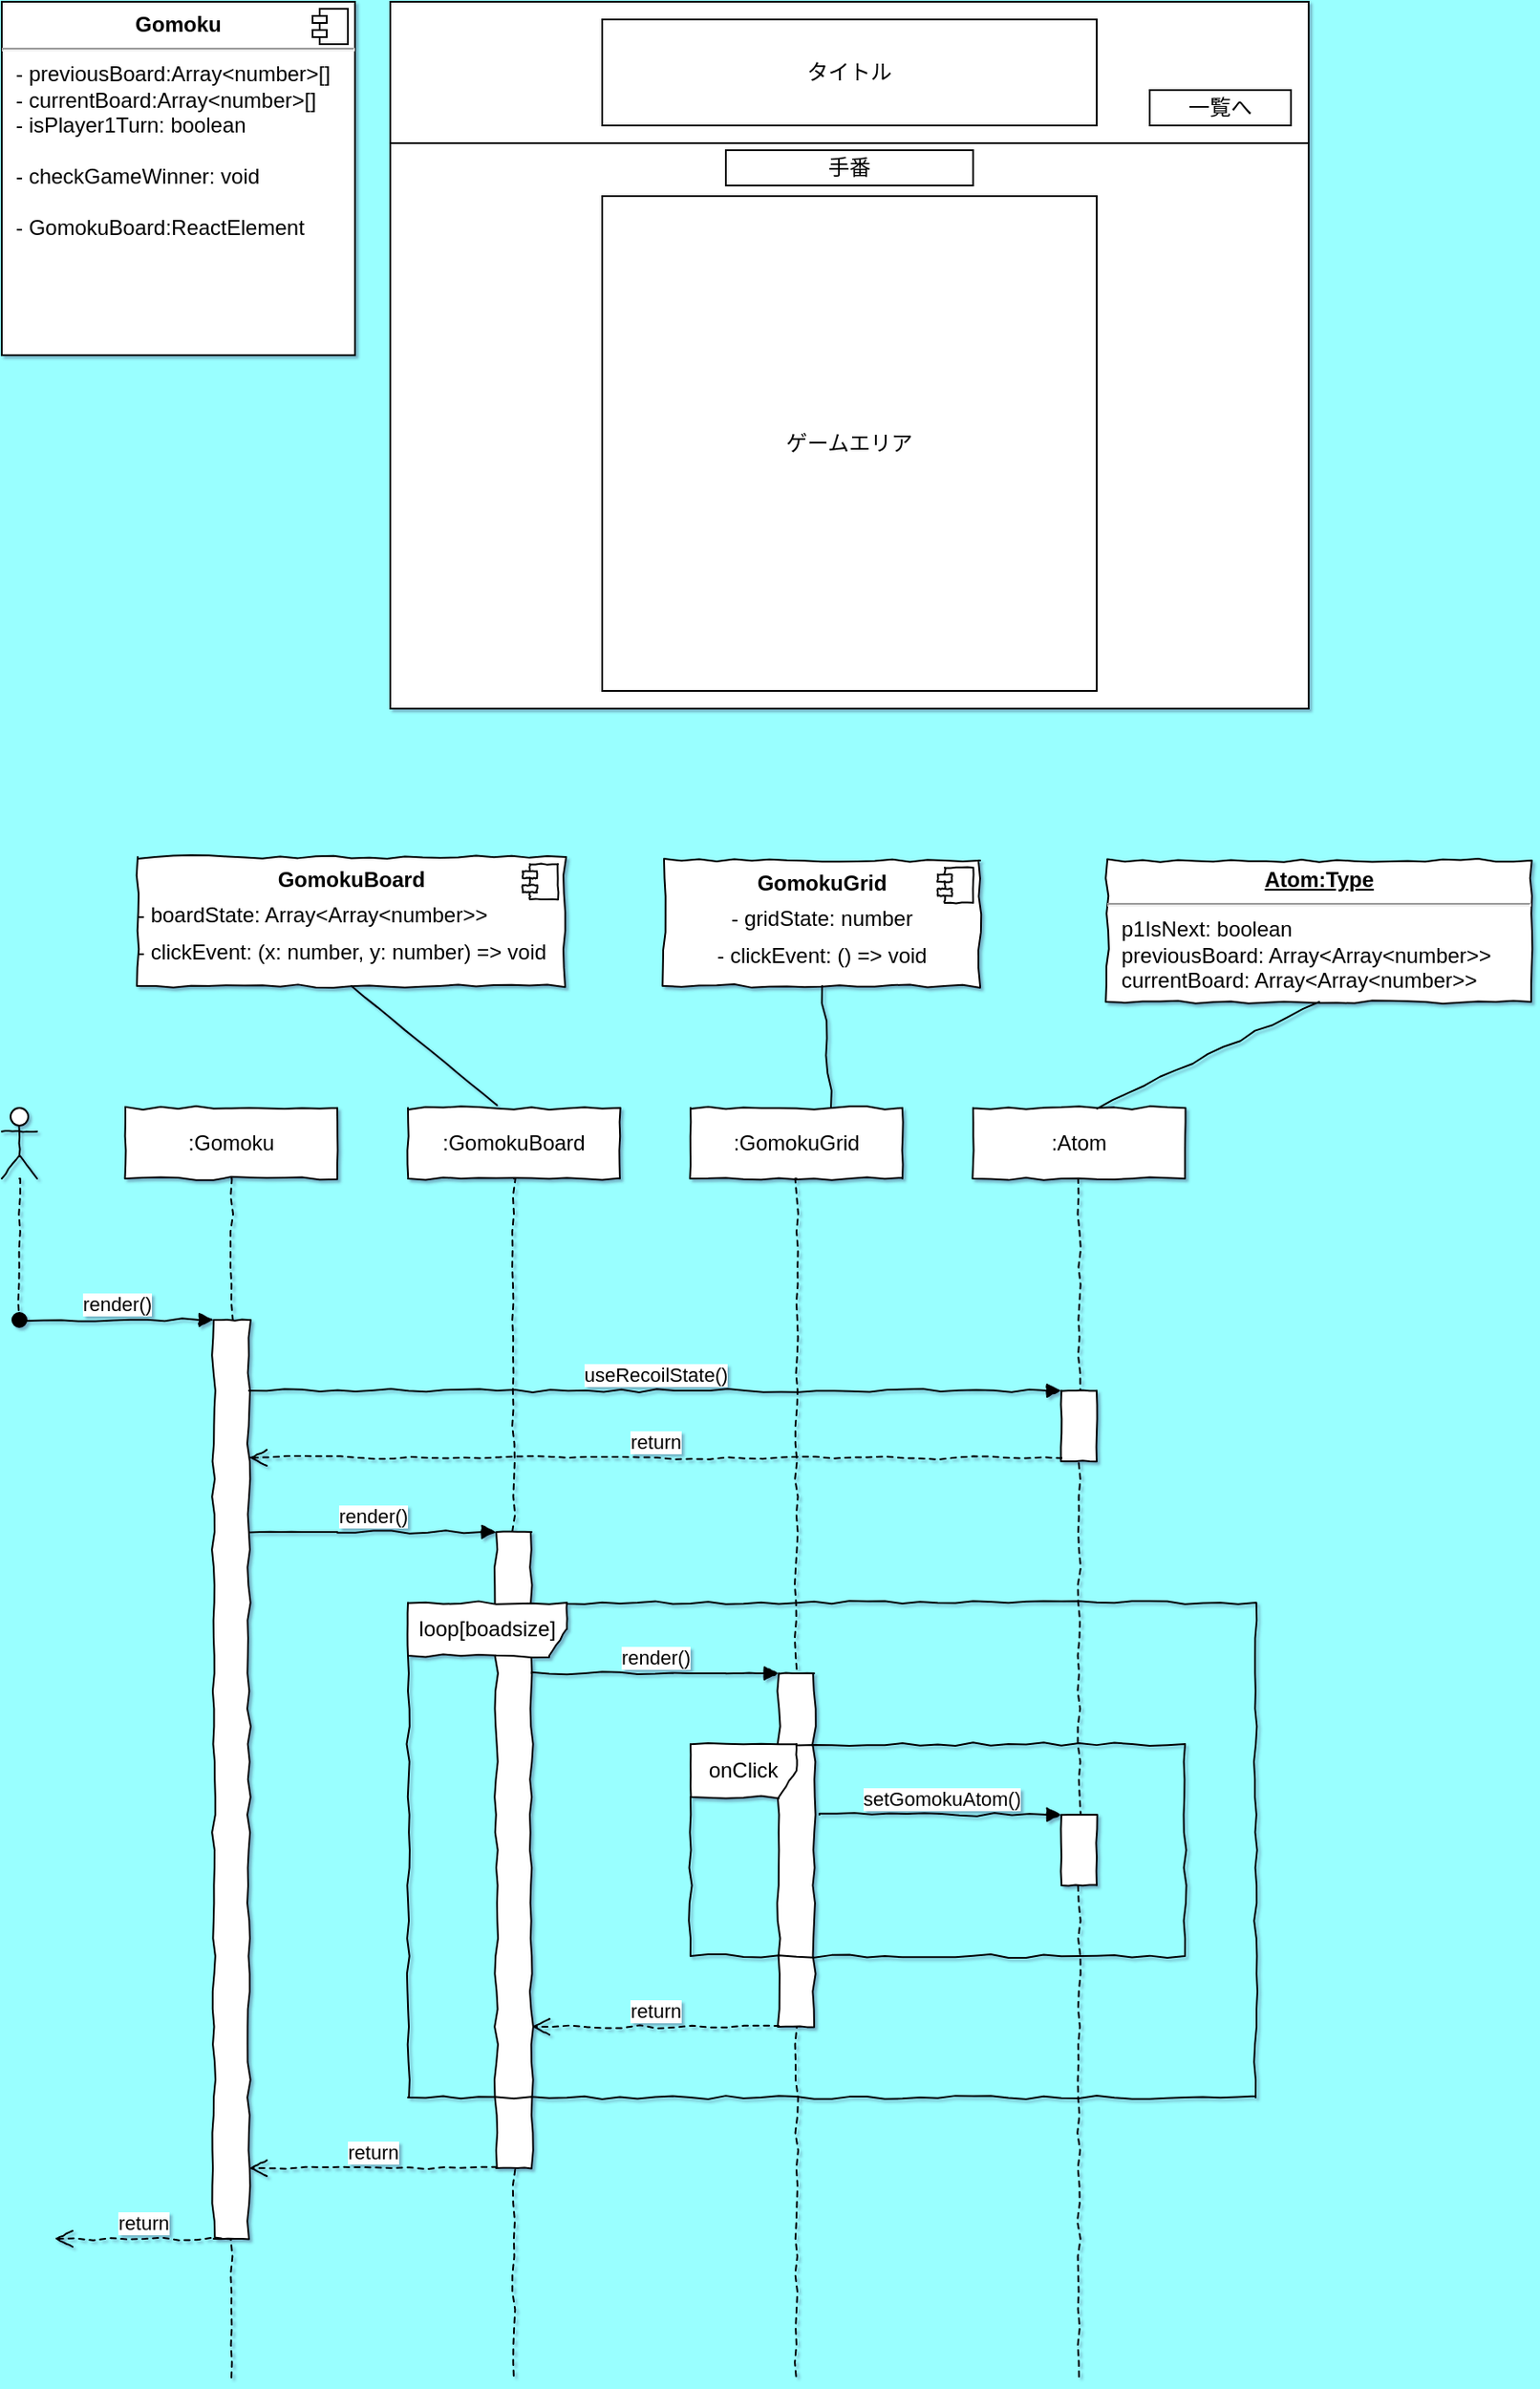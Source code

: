 <mxfile>
    <diagram id="k5hZaZTh_4cD5fyDHGei" name="Page-1">
        <mxGraphModel dx="1086" dy="950" grid="0" gridSize="10" guides="1" tooltips="1" connect="1" arrows="1" fold="1" page="0" pageScale="1" pageWidth="800" pageHeight="96" background="#99FFFF" math="0" shadow="1">
            <root>
                <mxCell id="0"/>
                <mxCell id="1" parent="0"/>
                <mxCell id="22" value="&lt;p style=&quot;margin: 0px ; margin-top: 6px ; text-align: center&quot;&gt;&lt;b&gt;Gomoku&lt;/b&gt;&lt;/p&gt;&lt;hr&gt;&lt;p style=&quot;margin: 0px ; margin-left: 8px&quot;&gt;- previousBoard:Array&amp;lt;number&amp;gt;[]&lt;br&gt;- currentBoard:Array&amp;lt;number&amp;gt;[]&lt;/p&gt;&lt;p style=&quot;margin: 0px ; margin-left: 8px&quot;&gt;- isPlayer1Turn: boolean&lt;/p&gt;&lt;p style=&quot;margin: 0px ; margin-left: 8px&quot;&gt;&lt;br&gt;&lt;/p&gt;&lt;p style=&quot;margin: 0px ; margin-left: 8px&quot;&gt;- checkGameWinner: void&lt;/p&gt;&lt;p style=&quot;margin: 0px ; margin-left: 8px&quot;&gt;&lt;br&gt;&lt;/p&gt;&lt;p style=&quot;margin: 0px ; margin-left: 8px&quot;&gt;- GomokuBoard:ReactElement&lt;/p&gt;" style="align=left;overflow=fill;html=1;dropTarget=0;" parent="1" vertex="1">
                    <mxGeometry x="20" y="40" width="200" height="200" as="geometry"/>
                </mxCell>
                <mxCell id="23" value="" style="shape=component;jettyWidth=8;jettyHeight=4;" parent="22" vertex="1">
                    <mxGeometry x="1" width="20" height="20" relative="1" as="geometry">
                        <mxPoint x="-24" y="4" as="offset"/>
                    </mxGeometry>
                </mxCell>
                <mxCell id="26" value="" style="rounded=0;whiteSpace=wrap;html=1;" parent="1" vertex="1">
                    <mxGeometry x="240" y="40" width="520" height="400" as="geometry"/>
                </mxCell>
                <mxCell id="27" value="" style="rounded=0;whiteSpace=wrap;html=1;" parent="1" vertex="1">
                    <mxGeometry x="240" y="40" width="520" height="80" as="geometry"/>
                </mxCell>
                <mxCell id="28" value="ゲームエリア" style="rounded=0;whiteSpace=wrap;html=1;" parent="1" vertex="1">
                    <mxGeometry x="360" y="150" width="280" height="280" as="geometry"/>
                </mxCell>
                <mxCell id="29" value="一覧へ" style="rounded=0;whiteSpace=wrap;html=1;" parent="1" vertex="1">
                    <mxGeometry x="670" y="90" width="80" height="20" as="geometry"/>
                </mxCell>
                <mxCell id="30" value="タイトル" style="rounded=0;whiteSpace=wrap;html=1;" parent="1" vertex="1">
                    <mxGeometry x="360" y="50" width="280" height="60" as="geometry"/>
                </mxCell>
                <mxCell id="32" value="手番" style="rounded=0;whiteSpace=wrap;html=1;" parent="1" vertex="1">
                    <mxGeometry x="430" y="124" width="140" height="20" as="geometry"/>
                </mxCell>
                <mxCell id="33" value=":Gomoku" style="shape=umlLifeline;perimeter=lifelinePerimeter;whiteSpace=wrap;html=1;container=1;collapsible=0;recursiveResize=0;outlineConnect=0;strokeColor=#000000;shadow=0;snapToPoint=0;fixDash=0;metaEdit=0;backgroundOutline=0;movable=1;comic=1;enumerate=0;" parent="1" vertex="1">
                    <mxGeometry x="90" y="666" width="120" height="720" as="geometry"/>
                </mxCell>
                <mxCell id="41" value="" style="html=1;points=[];perimeter=orthogonalPerimeter;strokeColor=#000000;shadow=0;snapToPoint=0;fixDash=0;metaEdit=0;backgroundOutline=0;movable=1;comic=1;enumerate=0;" parent="33" vertex="1">
                    <mxGeometry x="50" y="120" width="20" height="520" as="geometry"/>
                </mxCell>
                <mxCell id="34" value=":GomokuBoard" style="shape=umlLifeline;perimeter=lifelinePerimeter;whiteSpace=wrap;html=1;container=1;collapsible=0;recursiveResize=0;outlineConnect=0;strokeColor=#000000;shadow=0;snapToPoint=0;fixDash=0;metaEdit=0;backgroundOutline=0;movable=1;comic=1;enumerate=0;" parent="1" vertex="1">
                    <mxGeometry x="250" y="666" width="120" height="720" as="geometry"/>
                </mxCell>
                <mxCell id="44" value="" style="html=1;points=[];perimeter=orthogonalPerimeter;strokeColor=#000000;shadow=0;snapToPoint=0;fixDash=0;metaEdit=0;backgroundOutline=0;movable=1;comic=1;enumerate=0;" parent="34" vertex="1">
                    <mxGeometry x="50" y="240" width="20" height="360" as="geometry"/>
                </mxCell>
                <mxCell id="64" value="return" style="html=1;verticalAlign=bottom;endArrow=open;dashed=1;endSize=8;strokeColor=#000000;shadow=0;snapToPoint=0;fixDash=0;metaEdit=0;backgroundOutline=0;movable=1;comic=1;enumerate=0;" parent="34" edge="1">
                    <mxGeometry relative="1" as="geometry">
                        <mxPoint x="-90" y="600" as="targetPoint"/>
                        <mxPoint x="50" y="600" as="sourcePoint"/>
                        <mxPoint as="offset"/>
                    </mxGeometry>
                </mxCell>
                <mxCell id="35" value=":GomokuGrid" style="shape=umlLifeline;perimeter=lifelinePerimeter;whiteSpace=wrap;html=1;container=1;collapsible=0;recursiveResize=0;outlineConnect=0;strokeColor=#000000;shadow=0;snapToPoint=0;fixDash=0;metaEdit=0;backgroundOutline=0;movable=1;comic=1;enumerate=0;" parent="1" vertex="1">
                    <mxGeometry x="410" y="666" width="120" height="720" as="geometry"/>
                </mxCell>
                <mxCell id="62" value="" style="html=1;points=[];perimeter=orthogonalPerimeter;strokeColor=#000000;shadow=0;snapToPoint=0;fixDash=0;metaEdit=0;backgroundOutline=0;movable=1;comic=1;enumerate=0;" parent="35" vertex="1">
                    <mxGeometry x="50" y="320" width="20" height="200" as="geometry"/>
                </mxCell>
                <mxCell id="66" value="return" style="html=1;verticalAlign=bottom;endArrow=open;dashed=1;endSize=8;exitX=0;exitY=0.95;strokeColor=#000000;shadow=0;snapToPoint=0;fixDash=0;metaEdit=0;backgroundOutline=0;movable=1;comic=1;enumerate=0;" parent="35" edge="1">
                    <mxGeometry relative="1" as="geometry">
                        <mxPoint x="-90" y="520" as="targetPoint"/>
                        <mxPoint x="50" y="520" as="sourcePoint"/>
                    </mxGeometry>
                </mxCell>
                <mxCell id="36" value=":Atom" style="shape=umlLifeline;perimeter=lifelinePerimeter;whiteSpace=wrap;html=1;container=1;collapsible=0;recursiveResize=0;outlineConnect=0;gradientColor=none;fillColor=default;strokeColor=#000000;shadow=0;snapToPoint=0;fixDash=0;metaEdit=0;backgroundOutline=0;movable=1;comic=1;enumerate=0;" parent="1" vertex="1">
                    <mxGeometry x="570" y="666" width="120" height="720" as="geometry"/>
                </mxCell>
                <mxCell id="37" value="" style="html=1;points=[];perimeter=orthogonalPerimeter;strokeColor=#000000;shadow=0;snapToPoint=0;fixDash=0;metaEdit=0;backgroundOutline=0;movable=1;comic=1;enumerate=0;" parent="36" vertex="1">
                    <mxGeometry x="50" y="160" width="20" height="40" as="geometry"/>
                </mxCell>
                <mxCell id="68" value="" style="html=1;points=[];perimeter=orthogonalPerimeter;strokeColor=#000000;shadow=0;snapToPoint=0;fixDash=0;metaEdit=0;backgroundOutline=0;movable=1;comic=1;enumerate=0;" parent="36" vertex="1">
                    <mxGeometry x="50" y="400" width="20" height="40" as="geometry"/>
                </mxCell>
                <mxCell id="71" value="onClick" style="shape=umlFrame;whiteSpace=wrap;html=1;strokeColor=#000000;shadow=0;snapToPoint=0;fixDash=0;metaEdit=0;backgroundOutline=0;movable=1;comic=1;enumerate=0;" parent="36" vertex="1">
                    <mxGeometry x="-160" y="360" width="280" height="120" as="geometry"/>
                </mxCell>
                <mxCell id="40" value="" style="shape=umlLifeline;participant=umlActor;perimeter=lifelinePerimeter;whiteSpace=wrap;html=1;container=1;collapsible=0;recursiveResize=0;verticalAlign=top;spacingTop=36;outlineConnect=0;strokeColor=#000000;shadow=0;snapToPoint=0;fixDash=0;metaEdit=0;backgroundOutline=0;movable=1;comic=1;enumerate=0;" parent="1" vertex="1">
                    <mxGeometry x="20" y="666" width="20" height="120" as="geometry"/>
                </mxCell>
                <mxCell id="42" value="render()" style="html=1;verticalAlign=bottom;startArrow=oval;endArrow=block;startSize=8;strokeColor=#000000;shadow=0;snapToPoint=0;fixDash=0;metaEdit=0;backgroundOutline=0;movable=1;comic=1;enumerate=0;" parent="1" source="40" target="41" edge="1">
                    <mxGeometry relative="1" as="geometry">
                        <mxPoint x="80" y="786" as="sourcePoint"/>
                    </mxGeometry>
                </mxCell>
                <mxCell id="38" value="useRecoilState()" style="html=1;verticalAlign=bottom;endArrow=block;entryX=0;entryY=0;strokeColor=#000000;shadow=0;snapToPoint=0;fixDash=0;metaEdit=0;backgroundOutline=0;movable=1;comic=1;enumerate=0;" parent="1" source="41" target="37" edge="1">
                    <mxGeometry relative="1" as="geometry">
                        <mxPoint x="555" y="766" as="sourcePoint"/>
                    </mxGeometry>
                </mxCell>
                <mxCell id="39" value="return" style="html=1;verticalAlign=bottom;endArrow=open;dashed=1;endSize=8;exitX=0;exitY=0.95;strokeColor=#000000;shadow=0;snapToPoint=0;fixDash=0;metaEdit=0;backgroundOutline=0;movable=1;comic=1;enumerate=0;" parent="1" source="37" edge="1">
                    <mxGeometry relative="1" as="geometry">
                        <mxPoint x="160" y="864" as="targetPoint"/>
                    </mxGeometry>
                </mxCell>
                <mxCell id="43" value="&lt;p style=&quot;margin:0px;margin-top:4px;text-align:center;text-decoration:underline;&quot;&gt;&lt;b&gt;Atom:Type&lt;/b&gt;&lt;/p&gt;&lt;hr&gt;&lt;p style=&quot;margin:0px;margin-left:8px;&quot;&gt;p1IsNext: boolean&lt;/p&gt;&lt;p style=&quot;margin:0px;margin-left:8px;&quot;&gt;previousBoard: Array&amp;lt;Array&amp;lt;number&amp;gt;&amp;gt;&lt;/p&gt;&lt;p style=&quot;margin:0px;margin-left:8px;&quot;&gt;currentBoard: Array&amp;lt;Array&amp;lt;number&amp;gt;&amp;gt;&lt;/p&gt;" style="verticalAlign=top;align=left;overflow=fill;fontSize=12;fontFamily=Helvetica;html=1;comic=1;" parent="1" vertex="1">
                    <mxGeometry x="646" y="526" width="240" height="80" as="geometry"/>
                </mxCell>
                <mxCell id="45" value="render()" style="html=1;verticalAlign=bottom;startArrow=none;endArrow=block;rounded=1;strokeColor=#000000;startFill=0;shadow=0;snapToPoint=0;fixDash=0;metaEdit=0;backgroundOutline=0;movable=1;comic=1;enumerate=0;" parent="1" source="41" target="44" edge="1">
                    <mxGeometry relative="1" as="geometry">
                        <mxPoint x="240" y="906" as="sourcePoint"/>
                        <Array as="points">
                            <mxPoint x="200" y="906"/>
                        </Array>
                    </mxGeometry>
                </mxCell>
                <mxCell id="65" value="render()" style="html=1;verticalAlign=bottom;startArrow=none;endArrow=block;startSize=8;rounded=1;strokeColor=#000000;startFill=0;shadow=0;snapToPoint=0;fixDash=0;metaEdit=0;backgroundOutline=0;movable=1;comic=1;enumerate=0;" parent="1" edge="1">
                    <mxGeometry relative="1" as="geometry">
                        <mxPoint x="320" y="986" as="sourcePoint"/>
                        <Array as="points">
                            <mxPoint x="420" y="986"/>
                        </Array>
                        <mxPoint x="460" y="986" as="targetPoint"/>
                        <mxPoint as="offset"/>
                    </mxGeometry>
                </mxCell>
                <mxCell id="69" value="setGomokuAtom()" style="html=1;verticalAlign=bottom;startArrow=none;endArrow=block;startSize=8;startFill=0;strokeColor=#000000;shadow=0;snapToPoint=0;fixDash=0;metaEdit=0;backgroundOutline=0;movable=1;comic=1;enumerate=0;" parent="1" target="68" edge="1">
                    <mxGeometry relative="1" as="geometry">
                        <mxPoint x="483" y="1066" as="sourcePoint"/>
                    </mxGeometry>
                </mxCell>
                <mxCell id="50" value="loop[boadsize]" style="shape=umlFrame;whiteSpace=wrap;html=1;width=90;height=30;swimlaneFillColor=none;strokeColor=#000000;shadow=0;snapToPoint=0;fixDash=0;metaEdit=0;backgroundOutline=0;movable=1;comic=1;enumerate=0;" parent="1" vertex="1">
                    <mxGeometry x="250" y="946" width="480" height="280" as="geometry"/>
                </mxCell>
                <mxCell id="72" value="return" style="html=1;verticalAlign=bottom;endArrow=open;dashed=1;endSize=8;strokeColor=#000000;shadow=0;snapToPoint=0;fixDash=0;metaEdit=0;backgroundOutline=0;movable=1;comic=1;enumerate=0;" parent="1" edge="1">
                    <mxGeometry relative="1" as="geometry">
                        <mxPoint x="50" y="1306" as="targetPoint"/>
                        <mxPoint x="150" y="1306" as="sourcePoint"/>
                        <mxPoint as="offset"/>
                    </mxGeometry>
                </mxCell>
                <mxCell id="73" value="&lt;p style=&quot;margin:0px;margin-top:6px;text-align:center;&quot;&gt;&lt;b&gt;GomokuBoard&lt;/b&gt;&lt;/p&gt;&lt;p style=&quot;margin: 6px 0px 0px;&quot;&gt;&lt;span style=&quot;background-color: initial;&quot;&gt;- boardState: Array&amp;lt;Array&amp;lt;number&amp;gt;&amp;gt;&lt;/span&gt;&lt;/p&gt;&lt;p style=&quot;margin: 6px 0px 0px;&quot;&gt;- clickEvent: (x: number, y: number) =&amp;gt; void&lt;/p&gt;" style="align=left;overflow=fill;html=1;dropTarget=0;shadow=0;strokeColor=#000000;comic=1;" vertex="1" parent="1">
                    <mxGeometry x="97" y="524" width="242" height="73" as="geometry"/>
                </mxCell>
                <mxCell id="74" value="" style="shape=component;jettyWidth=8;jettyHeight=4;shadow=0;strokeColor=#000000;comic=1;" vertex="1" parent="73">
                    <mxGeometry x="1" width="20" height="20" relative="1" as="geometry">
                        <mxPoint x="-24" y="4" as="offset"/>
                    </mxGeometry>
                </mxCell>
                <mxCell id="79" value="" style="endArrow=none;html=1;shadow=0;comic=1;sketch=0;strokeColor=#000000;entryX=0.5;entryY=1;entryDx=0;entryDy=0;" edge="1" parent="1" target="73">
                    <mxGeometry width="50" height="50" relative="1" as="geometry">
                        <mxPoint x="300" y="664" as="sourcePoint"/>
                        <mxPoint x="395" y="548" as="targetPoint"/>
                    </mxGeometry>
                </mxCell>
                <mxCell id="81" value="&lt;p style=&quot;margin:0px;margin-top:6px;text-align:center;&quot;&gt;&lt;b&gt;GomokuGrid&lt;/b&gt;&lt;/p&gt;&lt;p style=&quot;margin:0px;margin-top:6px;text-align:center;&quot;&gt;- gridState: number&lt;/p&gt;&lt;p style=&quot;margin:0px;margin-top:6px;text-align:center;&quot;&gt;- clickEvent: () =&amp;gt; void&lt;/p&gt;" style="align=left;overflow=fill;html=1;dropTarget=0;shadow=0;strokeColor=#000000;comic=1;" vertex="1" parent="1">
                    <mxGeometry x="395" y="526" width="179" height="71" as="geometry"/>
                </mxCell>
                <mxCell id="82" value="" style="shape=component;jettyWidth=8;jettyHeight=4;shadow=0;strokeColor=#000000;comic=1;" vertex="1" parent="81">
                    <mxGeometry x="1" width="20" height="20" relative="1" as="geometry">
                        <mxPoint x="-24" y="4" as="offset"/>
                    </mxGeometry>
                </mxCell>
                <mxCell id="83" value="" style="endArrow=none;html=1;shadow=0;comic=1;sketch=0;strokeColor=#000000;entryX=0.5;entryY=1;entryDx=0;entryDy=0;" edge="1" parent="1" target="81">
                    <mxGeometry width="50" height="50" relative="1" as="geometry">
                        <mxPoint x="490" y="666" as="sourcePoint"/>
                        <mxPoint x="391" y="530" as="targetPoint"/>
                    </mxGeometry>
                </mxCell>
                <mxCell id="84" value="" style="endArrow=none;html=1;shadow=0;comic=1;sketch=0;strokeColor=#000000;entryX=0.5;entryY=1;entryDx=0;entryDy=0;" edge="1" parent="1" target="43">
                    <mxGeometry width="50" height="50" relative="1" as="geometry">
                        <mxPoint x="640" y="666" as="sourcePoint"/>
                        <mxPoint x="620" y="581.5" as="targetPoint"/>
                    </mxGeometry>
                </mxCell>
            </root>
        </mxGraphModel>
    </diagram>
</mxfile>